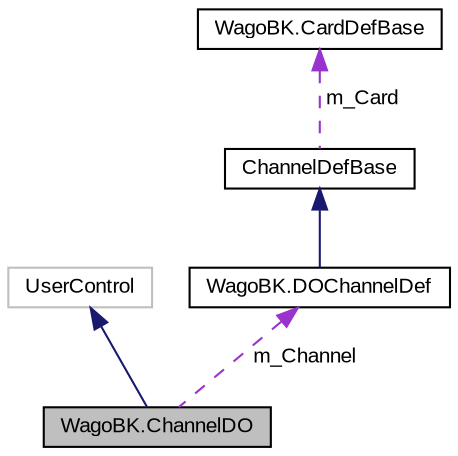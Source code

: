 digraph "WagoBK.ChannelDO"
{
  edge [fontname="Arial",fontsize="10",labelfontname="Arial",labelfontsize="10"];
  node [fontname="Arial",fontsize="10",shape=record];
  Node1 [label="WagoBK.ChannelDO",height=0.2,width=0.4,color="black", fillcolor="grey75", style="filled" fontcolor="black"];
  Node2 -> Node1 [dir="back",color="midnightblue",fontsize="10",style="solid",fontname="Arial"];
  Node2 [label="UserControl",height=0.2,width=0.4,color="grey75", fillcolor="white", style="filled"];
  Node3 -> Node1 [dir="back",color="darkorchid3",fontsize="10",style="dashed",label=" m_Channel" ,fontname="Arial"];
  Node3 [label="WagoBK.DOChannelDef",height=0.2,width=0.4,color="black", fillcolor="white", style="filled",URL="$class_wago_b_k_1_1_d_o_channel_def.html"];
  Node4 -> Node3 [dir="back",color="midnightblue",fontsize="10",style="solid",fontname="Arial"];
  Node4 [label="ChannelDefBase",height=0.2,width=0.4,color="black", fillcolor="white", style="filled",URL="$class_wago_b_k_1_1_channel_def_base.html"];
  Node5 -> Node4 [dir="back",color="darkorchid3",fontsize="10",style="dashed",label=" m_Card" ,fontname="Arial"];
  Node5 [label="WagoBK.CardDefBase",height=0.2,width=0.4,color="black", fillcolor="white", style="filled",URL="$class_wago_b_k_1_1_card_def_base.html"];
}
